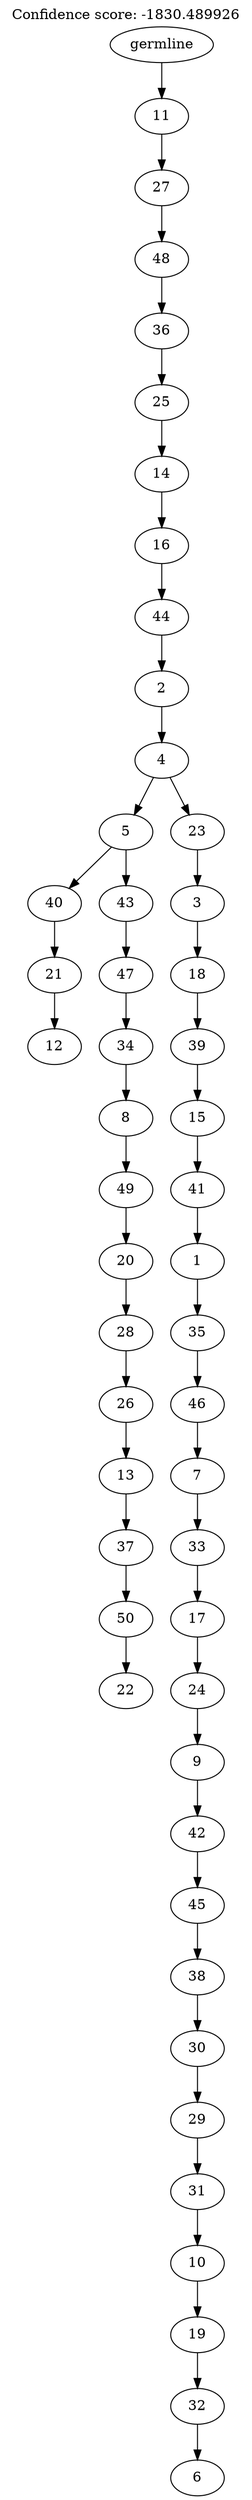 digraph g {
	"49" -> "50";
	"50" [label="12"];
	"48" -> "49";
	"49" [label="21"];
	"46" -> "47";
	"47" [label="22"];
	"45" -> "46";
	"46" [label="50"];
	"44" -> "45";
	"45" [label="37"];
	"43" -> "44";
	"44" [label="13"];
	"42" -> "43";
	"43" [label="26"];
	"41" -> "42";
	"42" [label="28"];
	"40" -> "41";
	"41" [label="20"];
	"39" -> "40";
	"40" [label="49"];
	"38" -> "39";
	"39" [label="8"];
	"37" -> "38";
	"38" [label="34"];
	"36" -> "37";
	"37" [label="47"];
	"35" -> "36";
	"36" [label="43"];
	"35" -> "48";
	"48" [label="40"];
	"33" -> "34";
	"34" [label="6"];
	"32" -> "33";
	"33" [label="32"];
	"31" -> "32";
	"32" [label="19"];
	"30" -> "31";
	"31" [label="10"];
	"29" -> "30";
	"30" [label="31"];
	"28" -> "29";
	"29" [label="29"];
	"27" -> "28";
	"28" [label="30"];
	"26" -> "27";
	"27" [label="38"];
	"25" -> "26";
	"26" [label="45"];
	"24" -> "25";
	"25" [label="42"];
	"23" -> "24";
	"24" [label="9"];
	"22" -> "23";
	"23" [label="24"];
	"21" -> "22";
	"22" [label="17"];
	"20" -> "21";
	"21" [label="33"];
	"19" -> "20";
	"20" [label="7"];
	"18" -> "19";
	"19" [label="46"];
	"17" -> "18";
	"18" [label="35"];
	"16" -> "17";
	"17" [label="1"];
	"15" -> "16";
	"16" [label="41"];
	"14" -> "15";
	"15" [label="15"];
	"13" -> "14";
	"14" [label="39"];
	"12" -> "13";
	"13" [label="18"];
	"11" -> "12";
	"12" [label="3"];
	"10" -> "11";
	"11" [label="23"];
	"10" -> "35";
	"35" [label="5"];
	"9" -> "10";
	"10" [label="4"];
	"8" -> "9";
	"9" [label="2"];
	"7" -> "8";
	"8" [label="44"];
	"6" -> "7";
	"7" [label="16"];
	"5" -> "6";
	"6" [label="14"];
	"4" -> "5";
	"5" [label="25"];
	"3" -> "4";
	"4" [label="36"];
	"2" -> "3";
	"3" [label="48"];
	"1" -> "2";
	"2" [label="27"];
	"0" -> "1";
	"1" [label="11"];
	"0" [label="germline"];
	labelloc="t";
	label="Confidence score: -1830.489926";
}

